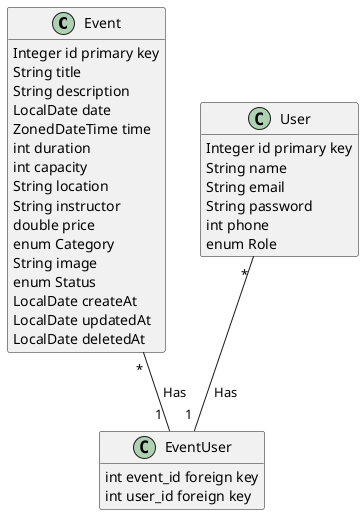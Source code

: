@startuml
'https://plantuml.com/class-diagram

class Event{
Integer id primary key
String title
String description
LocalDate date
ZonedDateTime time
int duration
int capacity
String location
String instructor
double price
enum Category
String image
enum Status
LocalDate createAt
LocalDate updatedAt
LocalDate deletedAt
}

class User{
Integer id primary key
String name
String email
String password
int phone
enum Role
}

class EventUser {
int event_id foreign key
int user_id foreign key
}

' Relations
User " * " -- " 1 " EventUser: " Has"
Event " * " -- " 1 " EventUser: " Has"

hide methods
@enduml